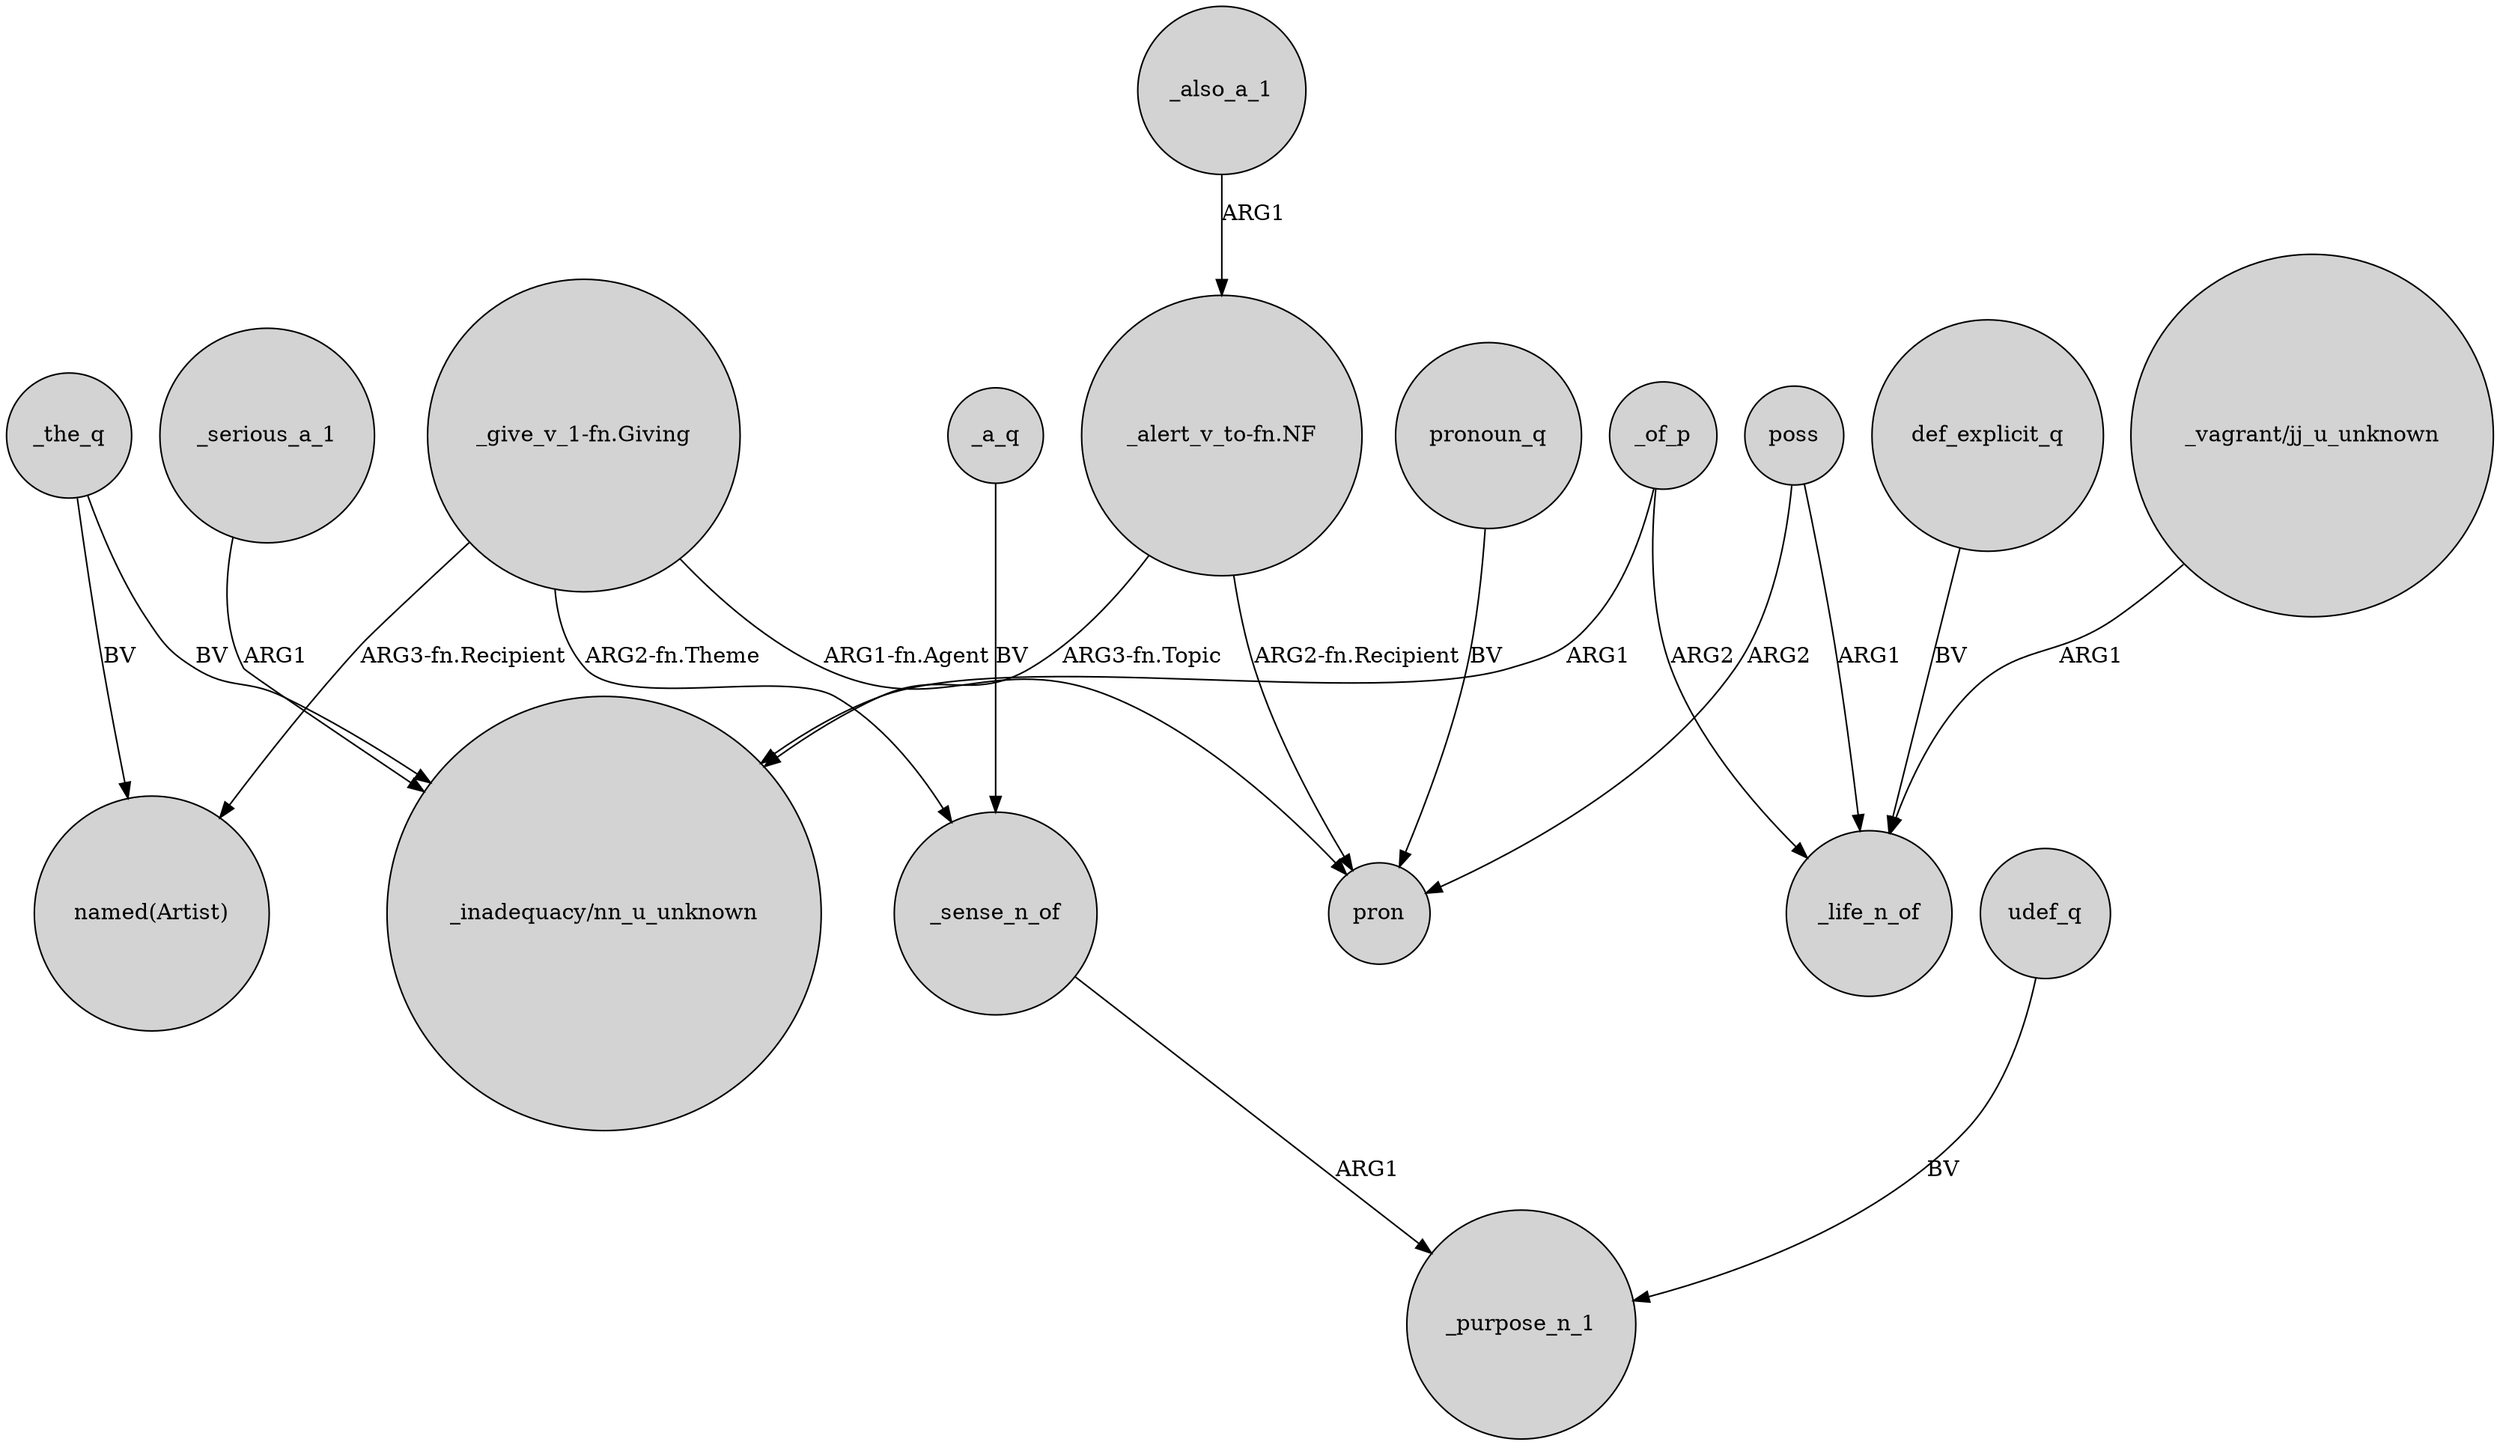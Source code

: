 digraph {
	node [shape=circle style=filled]
	"_give_v_1-fn.Giving" -> "named(Artist)" [label="ARG3-fn.Recipient"]
	_a_q -> _sense_n_of [label=BV]
	def_explicit_q -> _life_n_of [label=BV]
	poss -> pron [label=ARG2]
	_also_a_1 -> "_alert_v_to-fn.NF" [label=ARG1]
	_the_q -> "named(Artist)" [label=BV]
	udef_q -> _purpose_n_1 [label=BV]
	"_give_v_1-fn.Giving" -> _sense_n_of [label="ARG2-fn.Theme"]
	"_give_v_1-fn.Giving" -> pron [label="ARG1-fn.Agent"]
	poss -> _life_n_of [label=ARG1]
	pronoun_q -> pron [label=BV]
	"_vagrant/jj_u_unknown" -> _life_n_of [label=ARG1]
	_serious_a_1 -> "_inadequacy/nn_u_unknown" [label=ARG1]
	"_alert_v_to-fn.NF" -> "_inadequacy/nn_u_unknown" [label="ARG3-fn.Topic"]
	_of_p -> _life_n_of [label=ARG2]
	_of_p -> "_inadequacy/nn_u_unknown" [label=ARG1]
	"_alert_v_to-fn.NF" -> pron [label="ARG2-fn.Recipient"]
	_sense_n_of -> _purpose_n_1 [label=ARG1]
	_the_q -> "_inadequacy/nn_u_unknown" [label=BV]
}

